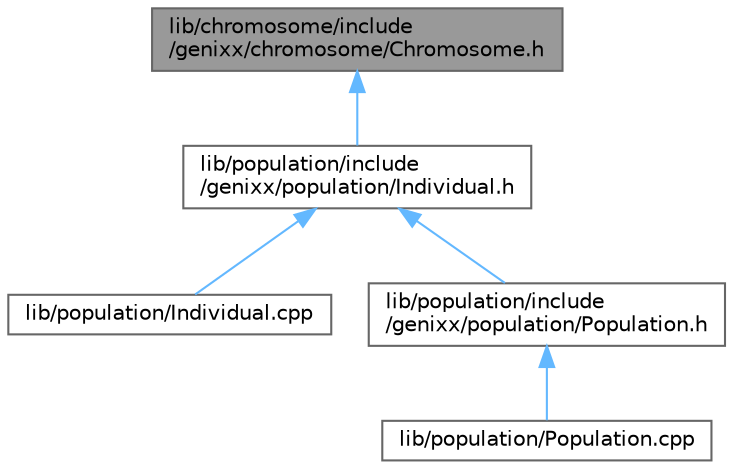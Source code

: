 digraph "lib/chromosome/include/genixx/chromosome/Chromosome.h"
{
 // LATEX_PDF_SIZE
  bgcolor="transparent";
  edge [fontname=Helvetica,fontsize=10,labelfontname=Helvetica,labelfontsize=10];
  node [fontname=Helvetica,fontsize=10,shape=box,height=0.2,width=0.4];
  Node1 [label="lib/chromosome/include\l/genixx/chromosome/Chromosome.h",height=0.2,width=0.4,color="gray40", fillcolor="grey60", style="filled", fontcolor="black",tooltip=" "];
  Node1 -> Node2 [dir="back",color="steelblue1",style="solid"];
  Node2 [label="lib/population/include\l/genixx/population/Individual.h",height=0.2,width=0.4,color="grey40", fillcolor="white", style="filled",URL="$Individual_8h.html",tooltip=" "];
  Node2 -> Node3 [dir="back",color="steelblue1",style="solid"];
  Node3 [label="lib/population/Individual.cpp",height=0.2,width=0.4,color="grey40", fillcolor="white", style="filled",URL="$Individual_8cpp.html",tooltip=" "];
  Node2 -> Node4 [dir="back",color="steelblue1",style="solid"];
  Node4 [label="lib/population/include\l/genixx/population/Population.h",height=0.2,width=0.4,color="grey40", fillcolor="white", style="filled",URL="$Population_8h.html",tooltip=" "];
  Node4 -> Node5 [dir="back",color="steelblue1",style="solid"];
  Node5 [label="lib/population/Population.cpp",height=0.2,width=0.4,color="grey40", fillcolor="white", style="filled",URL="$Population_8cpp.html",tooltip=" "];
}
